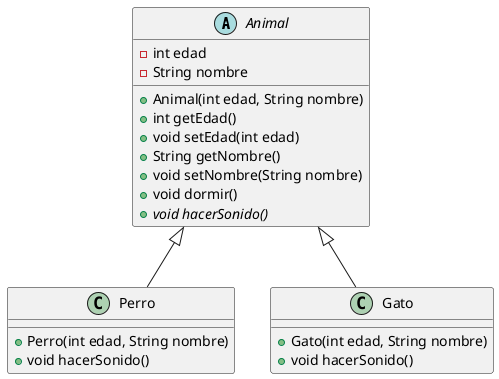 @startuml
abstract class Animal {
    - int edad
    - String nombre
    + Animal(int edad, String nombre)
    + int getEdad()
    + void setEdad(int edad)
    + String getNombre()
    + void setNombre(String nombre)
    + void dormir()
    + {abstract} void hacerSonido()
}

class Perro {
    + Perro(int edad, String nombre)
    + void hacerSonido()
}

class Gato {
    + Gato(int edad, String nombre)
    + void hacerSonido()
}

Animal <|-- Perro
Animal <|-- Gato
@enduml

